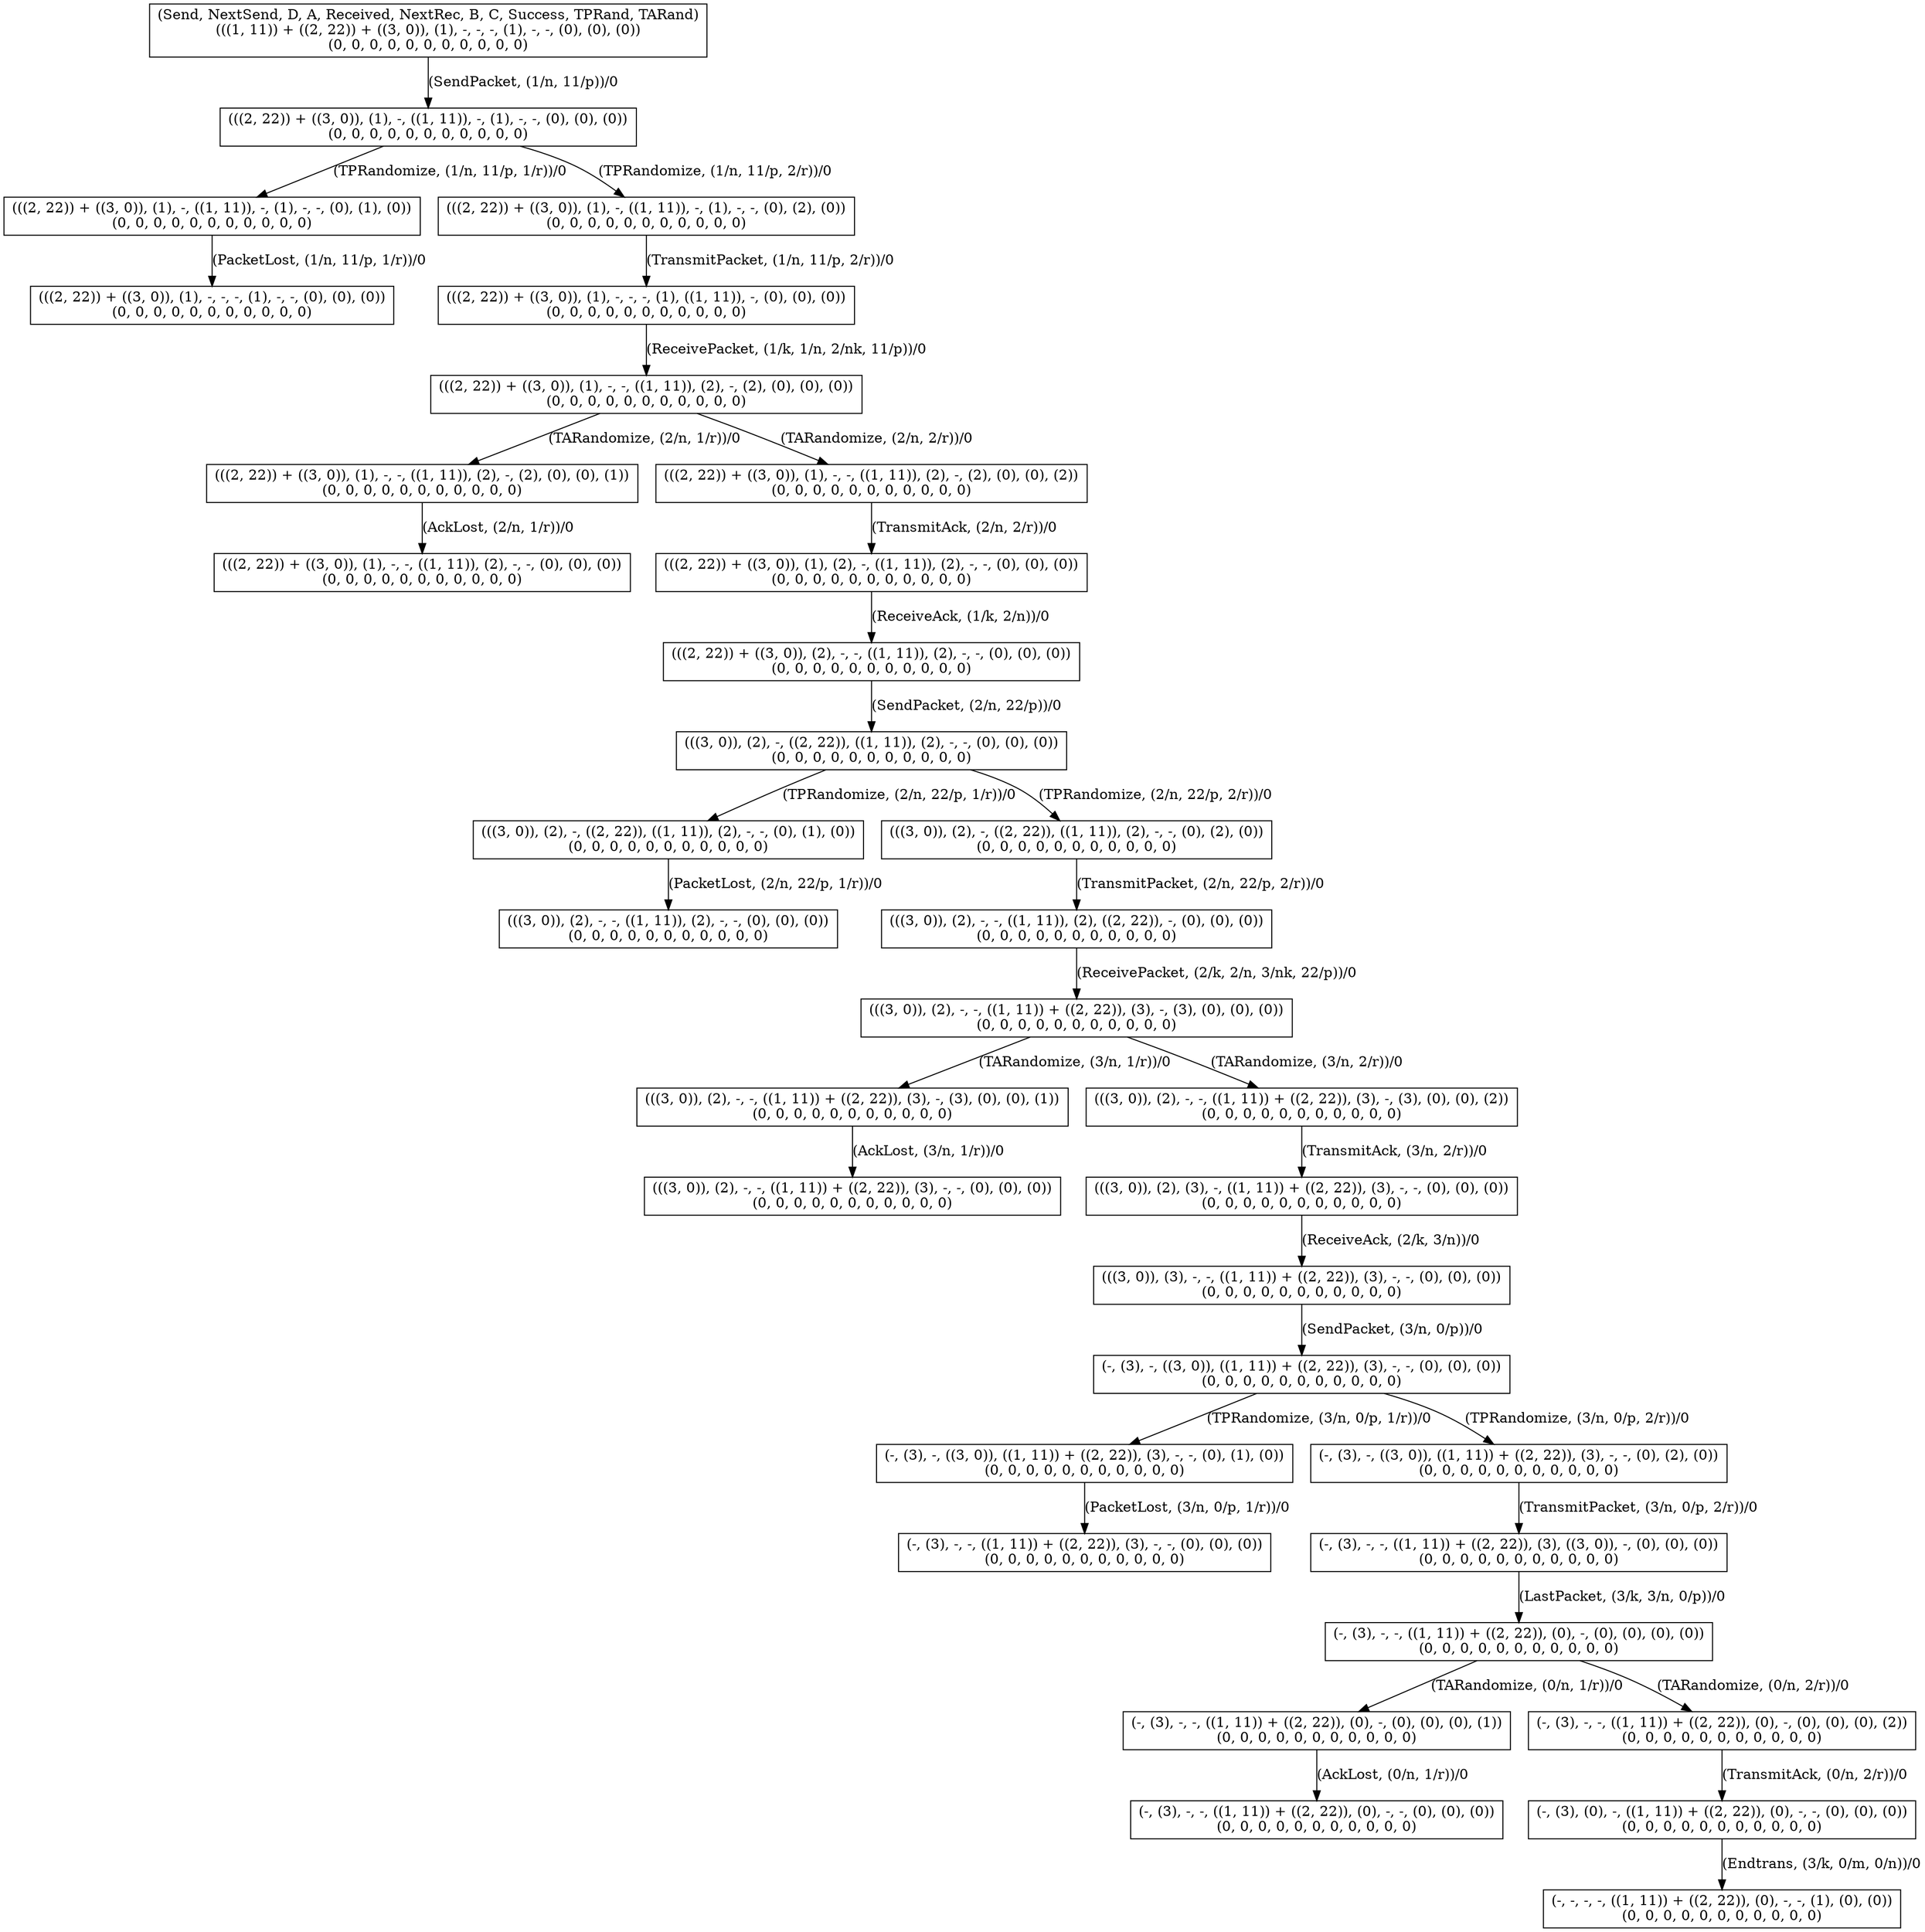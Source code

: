 digraph G {
	rankdir=TB;
	0 [label = "(Send, NextSend, D, A, Received, NextRec, B, C, Success, TPRand, TARand)\n(((1, 11)) + ((2, 22)) + ((3, 0)), (1), -, -, -, (1), -, -, (0), (0), (0))\n(0, 0, 0, 0, 0, 0, 0, 0, 0, 0, 0)" shape=box];
	1 [label = "(((2, 22)) + ((3, 0)), (1), -, ((1, 11)), -, (1), -, -, (0), (0), (0))\n(0, 0, 0, 0, 0, 0, 0, 0, 0, 0, 0)" shape=box];
	2 [label = "(((2, 22)) + ((3, 0)), (1), -, ((1, 11)), -, (1), -, -, (0), (1), (0))\n(0, 0, 0, 0, 0, 0, 0, 0, 0, 0, 0)" shape=box];
	3 [label = "(((2, 22)) + ((3, 0)), (1), -, ((1, 11)), -, (1), -, -, (0), (2), (0))\n(0, 0, 0, 0, 0, 0, 0, 0, 0, 0, 0)" shape=box];
	4 [label = "(((2, 22)) + ((3, 0)), (1), -, -, -, (1), -, -, (0), (0), (0))\n(0, 0, 0, 0, 0, 0, 0, 0, 0, 0, 0)" shape=box];
	5 [label = "(((2, 22)) + ((3, 0)), (1), -, -, -, (1), ((1, 11)), -, (0), (0), (0))\n(0, 0, 0, 0, 0, 0, 0, 0, 0, 0, 0)" shape=box];
	6 [label = "(((2, 22)) + ((3, 0)), (1), -, -, ((1, 11)), (2), -, (2), (0), (0), (0))\n(0, 0, 0, 0, 0, 0, 0, 0, 0, 0, 0)" shape=box];
	7 [label = "(((2, 22)) + ((3, 0)), (1), -, -, ((1, 11)), (2), -, (2), (0), (0), (1))\n(0, 0, 0, 0, 0, 0, 0, 0, 0, 0, 0)" shape=box];
	8 [label = "(((2, 22)) + ((3, 0)), (1), -, -, ((1, 11)), (2), -, (2), (0), (0), (2))\n(0, 0, 0, 0, 0, 0, 0, 0, 0, 0, 0)" shape=box];
	9 [label = "(((2, 22)) + ((3, 0)), (1), -, -, ((1, 11)), (2), -, -, (0), (0), (0))\n(0, 0, 0, 0, 0, 0, 0, 0, 0, 0, 0)" shape=box];
	10 [label = "(((2, 22)) + ((3, 0)), (1), (2), -, ((1, 11)), (2), -, -, (0), (0), (0))\n(0, 0, 0, 0, 0, 0, 0, 0, 0, 0, 0)" shape=box];
	11 [label = "(((2, 22)) + ((3, 0)), (2), -, -, ((1, 11)), (2), -, -, (0), (0), (0))\n(0, 0, 0, 0, 0, 0, 0, 0, 0, 0, 0)" shape=box];
	12 [label = "(((3, 0)), (2), -, ((2, 22)), ((1, 11)), (2), -, -, (0), (0), (0))\n(0, 0, 0, 0, 0, 0, 0, 0, 0, 0, 0)" shape=box];
	13 [label = "(((3, 0)), (2), -, ((2, 22)), ((1, 11)), (2), -, -, (0), (1), (0))\n(0, 0, 0, 0, 0, 0, 0, 0, 0, 0, 0)" shape=box];
	14 [label = "(((3, 0)), (2), -, ((2, 22)), ((1, 11)), (2), -, -, (0), (2), (0))\n(0, 0, 0, 0, 0, 0, 0, 0, 0, 0, 0)" shape=box];
	15 [label = "(((3, 0)), (2), -, -, ((1, 11)), (2), -, -, (0), (0), (0))\n(0, 0, 0, 0, 0, 0, 0, 0, 0, 0, 0)" shape=box];
	16 [label = "(((3, 0)), (2), -, -, ((1, 11)), (2), ((2, 22)), -, (0), (0), (0))\n(0, 0, 0, 0, 0, 0, 0, 0, 0, 0, 0)" shape=box];
	17 [label = "(((3, 0)), (2), -, -, ((1, 11)) + ((2, 22)), (3), -, (3), (0), (0), (0))\n(0, 0, 0, 0, 0, 0, 0, 0, 0, 0, 0)" shape=box];
	18 [label = "(((3, 0)), (2), -, -, ((1, 11)) + ((2, 22)), (3), -, (3), (0), (0), (1))\n(0, 0, 0, 0, 0, 0, 0, 0, 0, 0, 0)" shape=box];
	19 [label = "(((3, 0)), (2), -, -, ((1, 11)) + ((2, 22)), (3), -, (3), (0), (0), (2))\n(0, 0, 0, 0, 0, 0, 0, 0, 0, 0, 0)" shape=box];
	20 [label = "(((3, 0)), (2), -, -, ((1, 11)) + ((2, 22)), (3), -, -, (0), (0), (0))\n(0, 0, 0, 0, 0, 0, 0, 0, 0, 0, 0)" shape=box];
	21 [label = "(((3, 0)), (2), (3), -, ((1, 11)) + ((2, 22)), (3), -, -, (0), (0), (0))\n(0, 0, 0, 0, 0, 0, 0, 0, 0, 0, 0)" shape=box];
	22 [label = "(((3, 0)), (3), -, -, ((1, 11)) + ((2, 22)), (3), -, -, (0), (0), (0))\n(0, 0, 0, 0, 0, 0, 0, 0, 0, 0, 0)" shape=box];
	23 [label = "(-, (3), -, ((3, 0)), ((1, 11)) + ((2, 22)), (3), -, -, (0), (0), (0))\n(0, 0, 0, 0, 0, 0, 0, 0, 0, 0, 0)" shape=box];
	24 [label = "(-, (3), -, ((3, 0)), ((1, 11)) + ((2, 22)), (3), -, -, (0), (1), (0))\n(0, 0, 0, 0, 0, 0, 0, 0, 0, 0, 0)" shape=box];
	25 [label = "(-, (3), -, ((3, 0)), ((1, 11)) + ((2, 22)), (3), -, -, (0), (2), (0))\n(0, 0, 0, 0, 0, 0, 0, 0, 0, 0, 0)" shape=box];
	26 [label = "(-, (3), -, -, ((1, 11)) + ((2, 22)), (3), -, -, (0), (0), (0))\n(0, 0, 0, 0, 0, 0, 0, 0, 0, 0, 0)" shape=box];
	27 [label = "(-, (3), -, -, ((1, 11)) + ((2, 22)), (3), ((3, 0)), -, (0), (0), (0))\n(0, 0, 0, 0, 0, 0, 0, 0, 0, 0, 0)" shape=box];
	28 [label = "(-, (3), -, -, ((1, 11)) + ((2, 22)), (0), -, (0), (0), (0), (0))\n(0, 0, 0, 0, 0, 0, 0, 0, 0, 0, 0)" shape=box];
	29 [label = "(-, (3), -, -, ((1, 11)) + ((2, 22)), (0), -, (0), (0), (0), (1))\n(0, 0, 0, 0, 0, 0, 0, 0, 0, 0, 0)" shape=box];
	30 [label = "(-, (3), -, -, ((1, 11)) + ((2, 22)), (0), -, (0), (0), (0), (2))\n(0, 0, 0, 0, 0, 0, 0, 0, 0, 0, 0)" shape=box];
	31 [label = "(-, (3), -, -, ((1, 11)) + ((2, 22)), (0), -, -, (0), (0), (0))\n(0, 0, 0, 0, 0, 0, 0, 0, 0, 0, 0)" shape=box];
	32 [label = "(-, (3), (0), -, ((1, 11)) + ((2, 22)), (0), -, -, (0), (0), (0))\n(0, 0, 0, 0, 0, 0, 0, 0, 0, 0, 0)" shape=box];
	33 [label = "(-, -, -, -, ((1, 11)) + ((2, 22)), (0), -, -, (1), (0), (0))\n(0, 0, 0, 0, 0, 0, 0, 0, 0, 0, 0)" shape=box];
	0 -> 1 [label = "(SendPacket, (1/n, 11/p))/0"];
	1 -> 2 [label = "(TPRandomize, (1/n, 11/p, 1/r))/0"];
	1 -> 3 [label = "(TPRandomize, (1/n, 11/p, 2/r))/0"];
	2 -> 4 [label = "(PacketLost, (1/n, 11/p, 1/r))/0"];
	3 -> 5 [label = "(TransmitPacket, (1/n, 11/p, 2/r))/0"];
	5 -> 6 [label = "(ReceivePacket, (1/k, 1/n, 2/nk, 11/p))/0"];
	6 -> 7 [label = "(TARandomize, (2/n, 1/r))/0"];
	6 -> 8 [label = "(TARandomize, (2/n, 2/r))/0"];
	7 -> 9 [label = "(AckLost, (2/n, 1/r))/0"];
	8 -> 10 [label = "(TransmitAck, (2/n, 2/r))/0"];
	10 -> 11 [label = "(ReceiveAck, (1/k, 2/n))/0"];
	11 -> 12 [label = "(SendPacket, (2/n, 22/p))/0"];
	12 -> 13 [label = "(TPRandomize, (2/n, 22/p, 1/r))/0"];
	12 -> 14 [label = "(TPRandomize, (2/n, 22/p, 2/r))/0"];
	13 -> 15 [label = "(PacketLost, (2/n, 22/p, 1/r))/0"];
	14 -> 16 [label = "(TransmitPacket, (2/n, 22/p, 2/r))/0"];
	16 -> 17 [label = "(ReceivePacket, (2/k, 2/n, 3/nk, 22/p))/0"];
	17 -> 18 [label = "(TARandomize, (3/n, 1/r))/0"];
	17 -> 19 [label = "(TARandomize, (3/n, 2/r))/0"];
	18 -> 20 [label = "(AckLost, (3/n, 1/r))/0"];
	19 -> 21 [label = "(TransmitAck, (3/n, 2/r))/0"];
	21 -> 22 [label = "(ReceiveAck, (2/k, 3/n))/0"];
	22 -> 23 [label = "(SendPacket, (3/n, 0/p))/0"];
	23 -> 24 [label = "(TPRandomize, (3/n, 0/p, 1/r))/0"];
	23 -> 25 [label = "(TPRandomize, (3/n, 0/p, 2/r))/0"];
	24 -> 26 [label = "(PacketLost, (3/n, 0/p, 1/r))/0"];
	25 -> 27 [label = "(TransmitPacket, (3/n, 0/p, 2/r))/0"];
	27 -> 28 [label = "(LastPacket, (3/k, 3/n, 0/p))/0"];
	28 -> 29 [label = "(TARandomize, (0/n, 1/r))/0"];
	28 -> 30 [label = "(TARandomize, (0/n, 2/r))/0"];
	29 -> 31 [label = "(AckLost, (0/n, 1/r))/0"];
	30 -> 32 [label = "(TransmitAck, (0/n, 2/r))/0"];
	32 -> 33 [label = "(Endtrans, (3/k, 0/m, 0/n))/0"];
}
